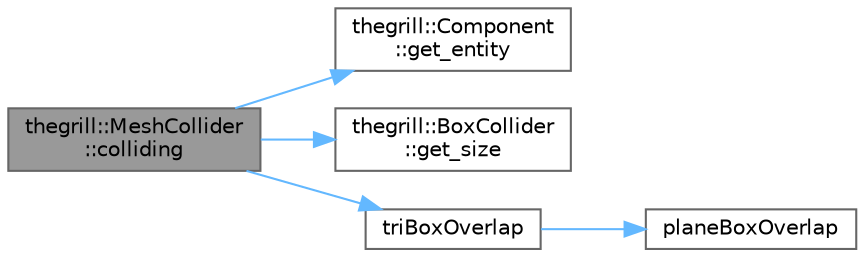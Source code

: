 digraph "thegrill::MeshCollider::colliding"
{
 // LATEX_PDF_SIZE
  bgcolor="transparent";
  edge [fontname=Helvetica,fontsize=10,labelfontname=Helvetica,labelfontsize=10];
  node [fontname=Helvetica,fontsize=10,shape=box,height=0.2,width=0.4];
  rankdir="LR";
  Node1 [id="Node000001",label="thegrill::MeshCollider\l::colliding",height=0.2,width=0.4,color="gray40", fillcolor="grey60", style="filled", fontcolor="black",tooltip=" "];
  Node1 -> Node2 [id="edge5_Node000001_Node000002",color="steelblue1",style="solid",tooltip=" "];
  Node2 [id="Node000002",label="thegrill::Component\l::get_entity",height=0.2,width=0.4,color="grey40", fillcolor="white", style="filled",URL="$structthegrill_1_1_component.html#acc754d2dc8e9915ebf5b5eb666409d51",tooltip=" "];
  Node1 -> Node3 [id="edge6_Node000001_Node000003",color="steelblue1",style="solid",tooltip=" "];
  Node3 [id="Node000003",label="thegrill::BoxCollider\l::get_size",height=0.2,width=0.4,color="grey40", fillcolor="white", style="filled",URL="$structthegrill_1_1_box_collider.html#ade381f2e487df991a0aae263940467d8",tooltip=" "];
  Node1 -> Node4 [id="edge7_Node000001_Node000004",color="steelblue1",style="solid",tooltip=" "];
  Node4 [id="Node000004",label="triBoxOverlap",height=0.2,width=0.4,color="grey40", fillcolor="white", style="filled",URL="$tribox3_8h.html#a1d05ae6a2797f7196e4d253976e1c3ab",tooltip=" "];
  Node4 -> Node5 [id="edge8_Node000004_Node000005",color="steelblue1",style="solid",tooltip=" "];
  Node5 [id="Node000005",label="planeBoxOverlap",height=0.2,width=0.4,color="grey40", fillcolor="white", style="filled",URL="$tribox3_8h.html#ad73e2347c99ef1bda7e767f069382087",tooltip=" "];
}
